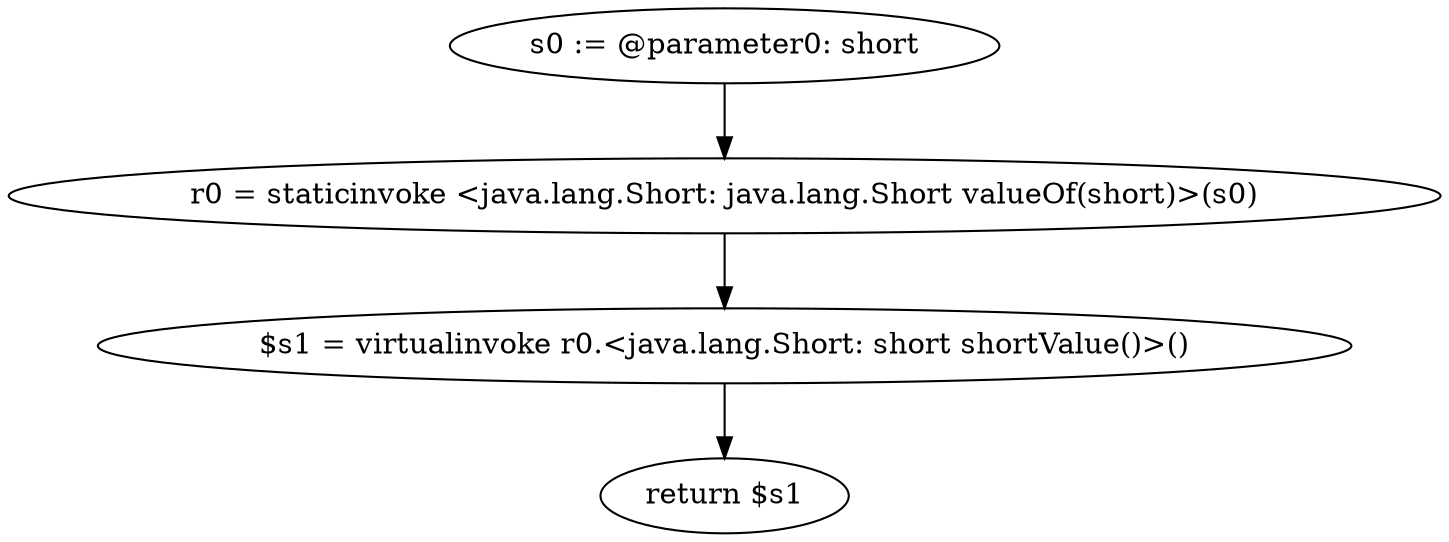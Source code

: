 digraph "unitGraph" {
    "s0 := @parameter0: short"
    "r0 = staticinvoke <java.lang.Short: java.lang.Short valueOf(short)>(s0)"
    "$s1 = virtualinvoke r0.<java.lang.Short: short shortValue()>()"
    "return $s1"
    "s0 := @parameter0: short"->"r0 = staticinvoke <java.lang.Short: java.lang.Short valueOf(short)>(s0)";
    "r0 = staticinvoke <java.lang.Short: java.lang.Short valueOf(short)>(s0)"->"$s1 = virtualinvoke r0.<java.lang.Short: short shortValue()>()";
    "$s1 = virtualinvoke r0.<java.lang.Short: short shortValue()>()"->"return $s1";
}
